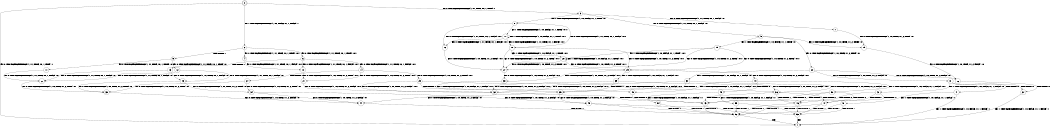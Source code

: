digraph BCG {
size = "7, 10.5";
center = TRUE;
node [shape = circle];
0 [peripheries = 2];
0 -> 1 [label = "EX !0 !ATOMIC_EXCH_BRANCH (1, +1, TRUE, +0, 1, TRUE) !::"];
0 -> 2 [label = "EX !1 !ATOMIC_EXCH_BRANCH (1, +0, FALSE, +1, 1, FALSE) !::"];
0 -> 3 [label = "EX !0 !ATOMIC_EXCH_BRANCH (1, +1, TRUE, +0, 1, TRUE) !::"];
2 -> 4 [label = "EX !0 !ATOMIC_EXCH_BRANCH (1, +1, TRUE, +0, 1, TRUE) !:0:1:"];
2 -> 5 [label = "TERMINATE !1"];
2 -> 6 [label = "EX !0 !ATOMIC_EXCH_BRANCH (1, +1, TRUE, +0, 1, TRUE) !:0:1:"];
3 -> 7 [label = "EX !0 !ATOMIC_EXCH_BRANCH (1, +1, TRUE, +0, 1, FALSE) !:0:"];
3 -> 8 [label = "EX !1 !ATOMIC_EXCH_BRANCH (1, +0, FALSE, +1, 1, TRUE) !:0:"];
3 -> 9 [label = "EX !0 !ATOMIC_EXCH_BRANCH (1, +1, TRUE, +0, 1, FALSE) !:0:"];
4 -> 10 [label = "EX !0 !ATOMIC_EXCH_BRANCH (1, +1, TRUE, +0, 1, FALSE) !:0:1:"];
5 -> 11 [label = "EX !0 !ATOMIC_EXCH_BRANCH (1, +1, TRUE, +0, 1, TRUE) !:0:"];
5 -> 12 [label = "EX !0 !ATOMIC_EXCH_BRANCH (1, +1, TRUE, +0, 1, TRUE) !:0:"];
6 -> 10 [label = "EX !0 !ATOMIC_EXCH_BRANCH (1, +1, TRUE, +0, 1, FALSE) !:0:1:"];
6 -> 13 [label = "TERMINATE !1"];
6 -> 14 [label = "EX !0 !ATOMIC_EXCH_BRANCH (1, +1, TRUE, +0, 1, FALSE) !:0:1:"];
7 -> 15 [label = "EX !0 !ATOMIC_EXCH_BRANCH (1, +0, TRUE, +1, 2, TRUE) !:0:"];
8 -> 16 [label = "EX !0 !ATOMIC_EXCH_BRANCH (1, +1, TRUE, +0, 1, FALSE) !:0:1:"];
8 -> 17 [label = "EX !1 !ATOMIC_EXCH_BRANCH (1, +0, FALSE, +1, 1, TRUE) !:0:1:"];
8 -> 18 [label = "EX !0 !ATOMIC_EXCH_BRANCH (1, +1, TRUE, +0, 1, FALSE) !:0:1:"];
9 -> 15 [label = "EX !0 !ATOMIC_EXCH_BRANCH (1, +0, TRUE, +1, 2, TRUE) !:0:"];
9 -> 19 [label = "EX !1 !ATOMIC_EXCH_BRANCH (1, +0, FALSE, +1, 1, TRUE) !:0:"];
9 -> 20 [label = "EX !0 !ATOMIC_EXCH_BRANCH (1, +0, TRUE, +1, 2, TRUE) !:0:"];
10 -> 21 [label = "EX !0 !ATOMIC_EXCH_BRANCH (1, +0, TRUE, +1, 2, TRUE) !:0:1:"];
11 -> 22 [label = "EX !0 !ATOMIC_EXCH_BRANCH (1, +1, TRUE, +0, 1, FALSE) !:0:"];
12 -> 22 [label = "EX !0 !ATOMIC_EXCH_BRANCH (1, +1, TRUE, +0, 1, FALSE) !:0:"];
12 -> 23 [label = "EX !0 !ATOMIC_EXCH_BRANCH (1, +1, TRUE, +0, 1, FALSE) !:0:"];
13 -> 22 [label = "EX !0 !ATOMIC_EXCH_BRANCH (1, +1, TRUE, +0, 1, FALSE) !:0:"];
13 -> 23 [label = "EX !0 !ATOMIC_EXCH_BRANCH (1, +1, TRUE, +0, 1, FALSE) !:0:"];
14 -> 21 [label = "EX !0 !ATOMIC_EXCH_BRANCH (1, +0, TRUE, +1, 2, TRUE) !:0:1:"];
14 -> 24 [label = "TERMINATE !1"];
14 -> 25 [label = "EX !0 !ATOMIC_EXCH_BRANCH (1, +0, TRUE, +1, 2, TRUE) !:0:1:"];
15 -> 26 [label = "EX !0 !ATOMIC_EXCH_BRANCH (1, +0, TRUE, +1, 2, FALSE) !:0:"];
16 -> 27 [label = "EX !0 !ATOMIC_EXCH_BRANCH (1, +0, TRUE, +1, 2, TRUE) !:0:1:"];
17 -> 16 [label = "EX !0 !ATOMIC_EXCH_BRANCH (1, +1, TRUE, +0, 1, FALSE) !:0:1:"];
17 -> 17 [label = "EX !1 !ATOMIC_EXCH_BRANCH (1, +0, FALSE, +1, 1, TRUE) !:0:1:"];
17 -> 18 [label = "EX !0 !ATOMIC_EXCH_BRANCH (1, +1, TRUE, +0, 1, FALSE) !:0:1:"];
18 -> 27 [label = "EX !0 !ATOMIC_EXCH_BRANCH (1, +0, TRUE, +1, 2, TRUE) !:0:1:"];
18 -> 28 [label = "EX !1 !ATOMIC_EXCH_BRANCH (1, +0, FALSE, +1, 1, TRUE) !:0:1:"];
18 -> 29 [label = "EX !0 !ATOMIC_EXCH_BRANCH (1, +0, TRUE, +1, 2, TRUE) !:0:1:"];
19 -> 27 [label = "EX !0 !ATOMIC_EXCH_BRANCH (1, +0, TRUE, +1, 2, TRUE) !:0:1:"];
19 -> 28 [label = "EX !1 !ATOMIC_EXCH_BRANCH (1, +0, FALSE, +1, 1, TRUE) !:0:1:"];
19 -> 29 [label = "EX !0 !ATOMIC_EXCH_BRANCH (1, +0, TRUE, +1, 2, TRUE) !:0:1:"];
20 -> 26 [label = "EX !0 !ATOMIC_EXCH_BRANCH (1, +0, TRUE, +1, 2, FALSE) !:0:"];
20 -> 30 [label = "EX !1 !ATOMIC_EXCH_BRANCH (1, +0, FALSE, +1, 1, FALSE) !:0:"];
20 -> 31 [label = "EX !0 !ATOMIC_EXCH_BRANCH (1, +0, TRUE, +1, 2, FALSE) !:0:"];
21 -> 32 [label = "EX !0 !ATOMIC_EXCH_BRANCH (1, +0, TRUE, +1, 2, FALSE) !:0:1:"];
22 -> 33 [label = "EX !0 !ATOMIC_EXCH_BRANCH (1, +0, TRUE, +1, 2, TRUE) !:0:"];
23 -> 33 [label = "EX !0 !ATOMIC_EXCH_BRANCH (1, +0, TRUE, +1, 2, TRUE) !:0:"];
23 -> 34 [label = "EX !0 !ATOMIC_EXCH_BRANCH (1, +0, TRUE, +1, 2, TRUE) !:0:"];
24 -> 33 [label = "EX !0 !ATOMIC_EXCH_BRANCH (1, +0, TRUE, +1, 2, TRUE) !:0:"];
24 -> 34 [label = "EX !0 !ATOMIC_EXCH_BRANCH (1, +0, TRUE, +1, 2, TRUE) !:0:"];
25 -> 32 [label = "EX !0 !ATOMIC_EXCH_BRANCH (1, +0, TRUE, +1, 2, FALSE) !:0:1:"];
25 -> 35 [label = "TERMINATE !1"];
25 -> 36 [label = "EX !0 !ATOMIC_EXCH_BRANCH (1, +0, TRUE, +1, 2, FALSE) !:0:1:"];
26 -> 37 [label = "TERMINATE !0"];
27 -> 38 [label = "EX !0 !ATOMIC_EXCH_BRANCH (1, +0, TRUE, +1, 2, FALSE) !:0:1:"];
28 -> 27 [label = "EX !0 !ATOMIC_EXCH_BRANCH (1, +0, TRUE, +1, 2, TRUE) !:0:1:"];
28 -> 28 [label = "EX !1 !ATOMIC_EXCH_BRANCH (1, +0, FALSE, +1, 1, TRUE) !:0:1:"];
28 -> 29 [label = "EX !0 !ATOMIC_EXCH_BRANCH (1, +0, TRUE, +1, 2, TRUE) !:0:1:"];
29 -> 38 [label = "EX !0 !ATOMIC_EXCH_BRANCH (1, +0, TRUE, +1, 2, FALSE) !:0:1:"];
29 -> 39 [label = "EX !1 !ATOMIC_EXCH_BRANCH (1, +0, FALSE, +1, 1, FALSE) !:0:1:"];
29 -> 40 [label = "EX !0 !ATOMIC_EXCH_BRANCH (1, +0, TRUE, +1, 2, FALSE) !:0:1:"];
30 -> 32 [label = "EX !0 !ATOMIC_EXCH_BRANCH (1, +0, TRUE, +1, 2, FALSE) !:0:1:"];
30 -> 35 [label = "TERMINATE !1"];
30 -> 36 [label = "EX !0 !ATOMIC_EXCH_BRANCH (1, +0, TRUE, +1, 2, FALSE) !:0:1:"];
31 -> 37 [label = "TERMINATE !0"];
31 -> 41 [label = "TERMINATE !0"];
31 -> 42 [label = "EX !1 !ATOMIC_EXCH_BRANCH (1, +0, FALSE, +1, 1, FALSE) !:0:"];
32 -> 43 [label = "TERMINATE !0"];
33 -> 44 [label = "EX !0 !ATOMIC_EXCH_BRANCH (1, +0, TRUE, +1, 2, FALSE) !:0:"];
34 -> 44 [label = "EX !0 !ATOMIC_EXCH_BRANCH (1, +0, TRUE, +1, 2, FALSE) !:0:"];
34 -> 45 [label = "EX !0 !ATOMIC_EXCH_BRANCH (1, +0, TRUE, +1, 2, FALSE) !:0:"];
35 -> 44 [label = "EX !0 !ATOMIC_EXCH_BRANCH (1, +0, TRUE, +1, 2, FALSE) !:0:"];
35 -> 45 [label = "EX !0 !ATOMIC_EXCH_BRANCH (1, +0, TRUE, +1, 2, FALSE) !:0:"];
36 -> 43 [label = "TERMINATE !0"];
36 -> 46 [label = "TERMINATE !1"];
36 -> 47 [label = "TERMINATE !0"];
37 -> 1 [label = "EX !1 !ATOMIC_EXCH_BRANCH (1, +0, FALSE, +1, 1, FALSE) !::"];
38 -> 48 [label = "EX !1 !ATOMIC_EXCH_BRANCH (1, +0, FALSE, +1, 1, FALSE) !:0:1:"];
39 -> 32 [label = "EX !0 !ATOMIC_EXCH_BRANCH (1, +0, TRUE, +1, 2, FALSE) !:0:1:"];
39 -> 35 [label = "TERMINATE !1"];
39 -> 36 [label = "EX !0 !ATOMIC_EXCH_BRANCH (1, +0, TRUE, +1, 2, FALSE) !:0:1:"];
40 -> 48 [label = "EX !1 !ATOMIC_EXCH_BRANCH (1, +0, FALSE, +1, 1, FALSE) !:0:1:"];
40 -> 49 [label = "TERMINATE !0"];
40 -> 50 [label = "EX !1 !ATOMIC_EXCH_BRANCH (1, +0, FALSE, +1, 1, FALSE) !:0:1:"];
41 -> 1 [label = "EX !1 !ATOMIC_EXCH_BRANCH (1, +0, FALSE, +1, 1, FALSE) !::"];
41 -> 51 [label = "EX !1 !ATOMIC_EXCH_BRANCH (1, +0, FALSE, +1, 1, FALSE) !::"];
42 -> 43 [label = "TERMINATE !0"];
42 -> 46 [label = "TERMINATE !1"];
42 -> 47 [label = "TERMINATE !0"];
43 -> 52 [label = "TERMINATE !1"];
44 -> 52 [label = "TERMINATE !0"];
45 -> 52 [label = "TERMINATE !0"];
45 -> 53 [label = "TERMINATE !0"];
46 -> 52 [label = "TERMINATE !0"];
46 -> 53 [label = "TERMINATE !0"];
47 -> 52 [label = "TERMINATE !1"];
47 -> 53 [label = "TERMINATE !1"];
48 -> 43 [label = "TERMINATE !0"];
49 -> 54 [label = "EX !1 !ATOMIC_EXCH_BRANCH (1, +0, FALSE, +1, 1, FALSE) !:1:"];
49 -> 55 [label = "EX !1 !ATOMIC_EXCH_BRANCH (1, +0, FALSE, +1, 1, FALSE) !:1:"];
50 -> 43 [label = "TERMINATE !0"];
50 -> 46 [label = "TERMINATE !1"];
50 -> 47 [label = "TERMINATE !0"];
51 -> 52 [label = "TERMINATE !1"];
51 -> 53 [label = "TERMINATE !1"];
52 -> 1 [label = "exit"];
53 -> 1 [label = "exit"];
54 -> 52 [label = "TERMINATE !1"];
55 -> 52 [label = "TERMINATE !1"];
55 -> 53 [label = "TERMINATE !1"];
}
